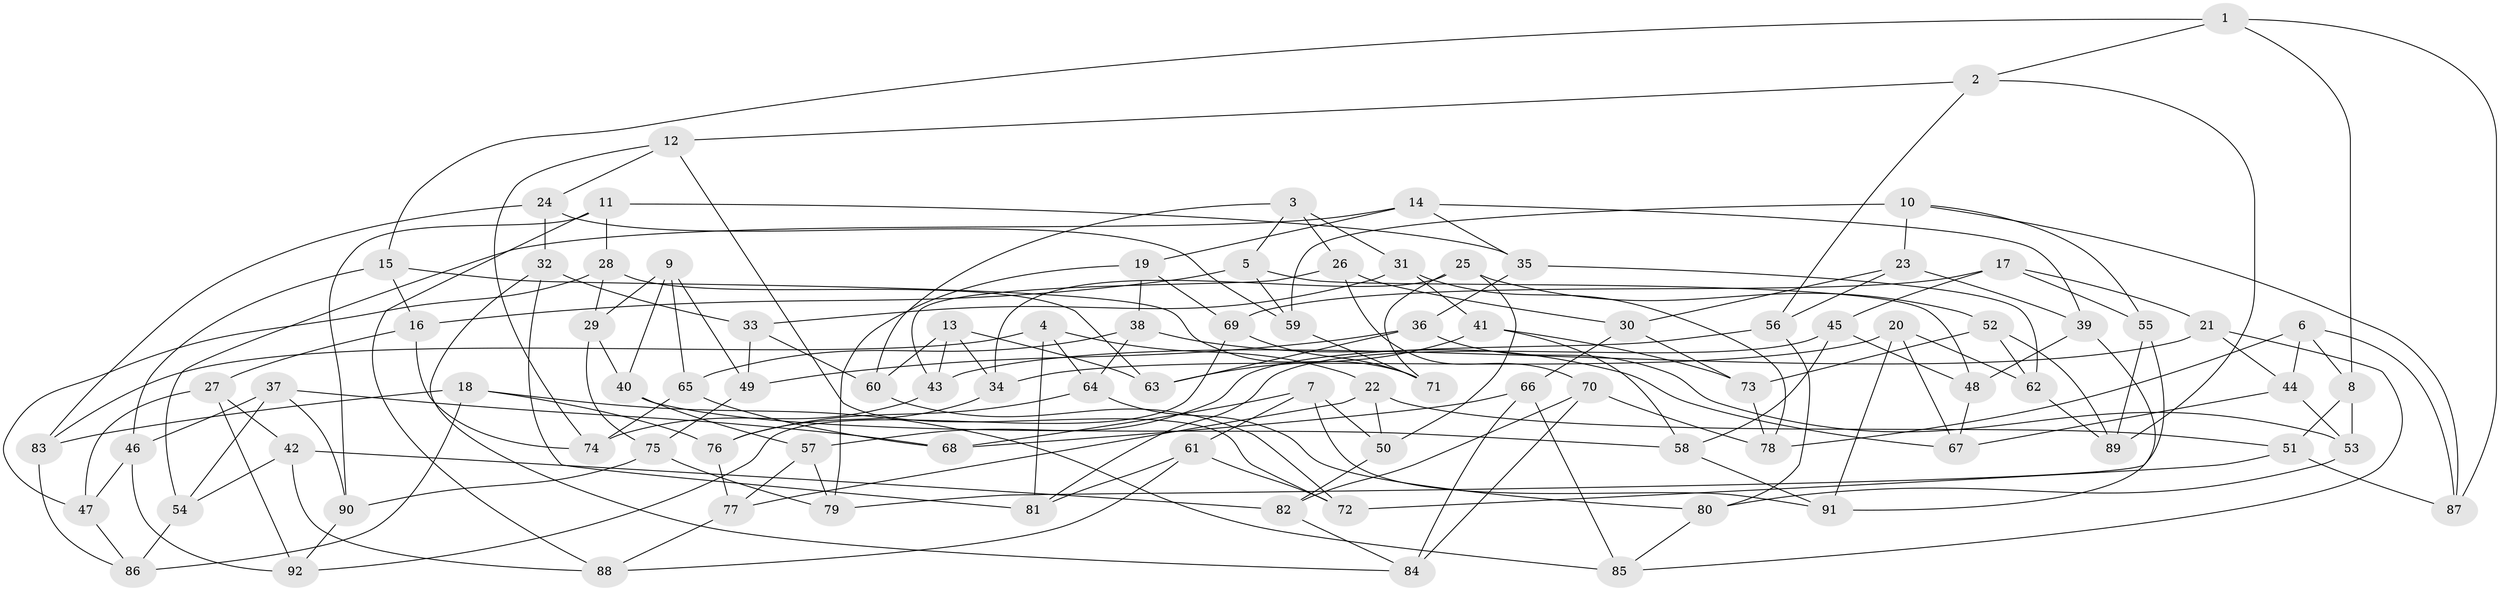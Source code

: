 // coarse degree distribution, {9: 0.07142857142857142, 4: 0.7321428571428571, 12: 0.017857142857142856, 10: 0.05357142857142857, 7: 0.03571428571428571, 3: 0.07142857142857142, 2: 0.017857142857142856}
// Generated by graph-tools (version 1.1) at 2025/53/03/04/25 22:53:34]
// undirected, 92 vertices, 184 edges
graph export_dot {
  node [color=gray90,style=filled];
  1;
  2;
  3;
  4;
  5;
  6;
  7;
  8;
  9;
  10;
  11;
  12;
  13;
  14;
  15;
  16;
  17;
  18;
  19;
  20;
  21;
  22;
  23;
  24;
  25;
  26;
  27;
  28;
  29;
  30;
  31;
  32;
  33;
  34;
  35;
  36;
  37;
  38;
  39;
  40;
  41;
  42;
  43;
  44;
  45;
  46;
  47;
  48;
  49;
  50;
  51;
  52;
  53;
  54;
  55;
  56;
  57;
  58;
  59;
  60;
  61;
  62;
  63;
  64;
  65;
  66;
  67;
  68;
  69;
  70;
  71;
  72;
  73;
  74;
  75;
  76;
  77;
  78;
  79;
  80;
  81;
  82;
  83;
  84;
  85;
  86;
  87;
  88;
  89;
  90;
  91;
  92;
  1 -- 15;
  1 -- 8;
  1 -- 2;
  1 -- 87;
  2 -- 89;
  2 -- 12;
  2 -- 56;
  3 -- 26;
  3 -- 5;
  3 -- 31;
  3 -- 60;
  4 -- 64;
  4 -- 81;
  4 -- 22;
  4 -- 83;
  5 -- 48;
  5 -- 59;
  5 -- 16;
  6 -- 78;
  6 -- 8;
  6 -- 44;
  6 -- 87;
  7 -- 68;
  7 -- 61;
  7 -- 50;
  7 -- 91;
  8 -- 53;
  8 -- 51;
  9 -- 40;
  9 -- 65;
  9 -- 29;
  9 -- 49;
  10 -- 23;
  10 -- 59;
  10 -- 87;
  10 -- 55;
  11 -- 88;
  11 -- 35;
  11 -- 90;
  11 -- 28;
  12 -- 74;
  12 -- 72;
  12 -- 24;
  13 -- 60;
  13 -- 43;
  13 -- 63;
  13 -- 34;
  14 -- 54;
  14 -- 39;
  14 -- 35;
  14 -- 19;
  15 -- 71;
  15 -- 16;
  15 -- 46;
  16 -- 74;
  16 -- 27;
  17 -- 55;
  17 -- 45;
  17 -- 21;
  17 -- 69;
  18 -- 85;
  18 -- 76;
  18 -- 86;
  18 -- 83;
  19 -- 69;
  19 -- 79;
  19 -- 38;
  20 -- 62;
  20 -- 67;
  20 -- 34;
  20 -- 91;
  21 -- 43;
  21 -- 44;
  21 -- 85;
  22 -- 77;
  22 -- 50;
  22 -- 51;
  23 -- 39;
  23 -- 56;
  23 -- 30;
  24 -- 59;
  24 -- 32;
  24 -- 83;
  25 -- 34;
  25 -- 50;
  25 -- 52;
  25 -- 71;
  26 -- 30;
  26 -- 70;
  26 -- 43;
  27 -- 47;
  27 -- 42;
  27 -- 92;
  28 -- 47;
  28 -- 29;
  28 -- 63;
  29 -- 75;
  29 -- 40;
  30 -- 66;
  30 -- 73;
  31 -- 33;
  31 -- 41;
  31 -- 78;
  32 -- 33;
  32 -- 84;
  32 -- 81;
  33 -- 60;
  33 -- 49;
  34 -- 76;
  35 -- 62;
  35 -- 36;
  36 -- 49;
  36 -- 53;
  36 -- 63;
  37 -- 68;
  37 -- 54;
  37 -- 46;
  37 -- 90;
  38 -- 64;
  38 -- 67;
  38 -- 65;
  39 -- 91;
  39 -- 48;
  40 -- 58;
  40 -- 57;
  41 -- 63;
  41 -- 73;
  41 -- 58;
  42 -- 82;
  42 -- 54;
  42 -- 88;
  43 -- 74;
  44 -- 67;
  44 -- 53;
  45 -- 81;
  45 -- 58;
  45 -- 48;
  46 -- 92;
  46 -- 47;
  47 -- 86;
  48 -- 67;
  49 -- 75;
  50 -- 82;
  51 -- 87;
  51 -- 72;
  52 -- 89;
  52 -- 62;
  52 -- 73;
  53 -- 80;
  54 -- 86;
  55 -- 89;
  55 -- 79;
  56 -- 80;
  56 -- 57;
  57 -- 79;
  57 -- 77;
  58 -- 91;
  59 -- 71;
  60 -- 72;
  61 -- 72;
  61 -- 88;
  61 -- 81;
  62 -- 89;
  64 -- 80;
  64 -- 76;
  65 -- 74;
  65 -- 68;
  66 -- 84;
  66 -- 85;
  66 -- 68;
  69 -- 92;
  69 -- 71;
  70 -- 82;
  70 -- 84;
  70 -- 78;
  73 -- 78;
  75 -- 90;
  75 -- 79;
  76 -- 77;
  77 -- 88;
  80 -- 85;
  82 -- 84;
  83 -- 86;
  90 -- 92;
}
